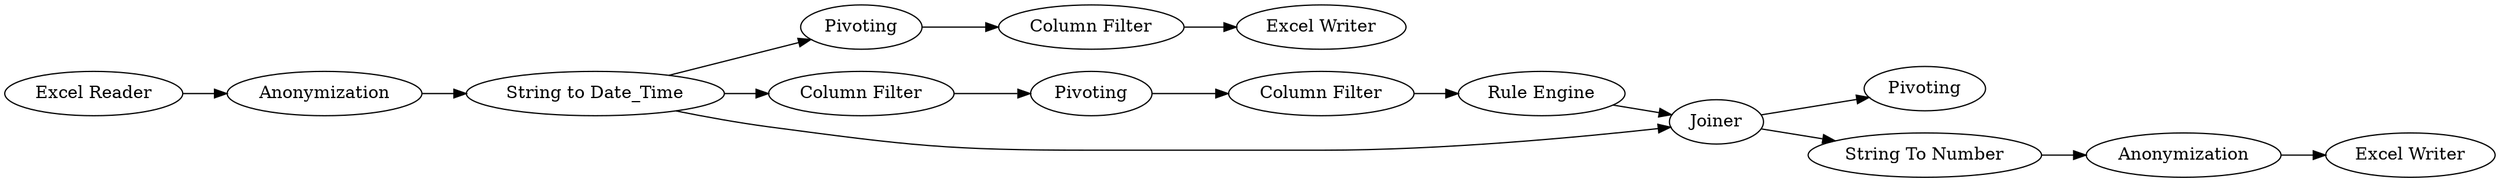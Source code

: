 digraph {
	"-3392125460156195_5" [label="Rule Engine"]
	"-3392125460156195_142" [label=Pivoting]
	"-3392125460156195_9" [label="String to Date_Time"]
	"-3392125460156195_145" [label=Anonymization]
	"-3392125460156195_17" [label=Pivoting]
	"-3392125460156195_2" [label="Column Filter"]
	"-3392125460156195_144" [label="Column Filter"]
	"-3392125460156195_143" [label="Excel Writer"]
	"-3392125460156195_8" [label="String To Number"]
	"-3392125460156195_3" [label=Pivoting]
	"-3392125460156195_15" [label="Excel Writer"]
	"-3392125460156195_6" [label=Joiner]
	"-3392125460156195_1" [label="Excel Reader"]
	"-3392125460156195_16" [label=Anonymization]
	"-3392125460156195_4" [label="Column Filter"]
	"-3392125460156195_9" -> "-3392125460156195_6"
	"-3392125460156195_9" -> "-3392125460156195_142"
	"-3392125460156195_4" -> "-3392125460156195_5"
	"-3392125460156195_3" -> "-3392125460156195_4"
	"-3392125460156195_144" -> "-3392125460156195_143"
	"-3392125460156195_6" -> "-3392125460156195_17"
	"-3392125460156195_9" -> "-3392125460156195_2"
	"-3392125460156195_6" -> "-3392125460156195_8"
	"-3392125460156195_2" -> "-3392125460156195_3"
	"-3392125460156195_142" -> "-3392125460156195_144"
	"-3392125460156195_5" -> "-3392125460156195_6"
	"-3392125460156195_8" -> "-3392125460156195_16"
	"-3392125460156195_145" -> "-3392125460156195_9"
	"-3392125460156195_16" -> "-3392125460156195_15"
	"-3392125460156195_1" -> "-3392125460156195_145"
	rankdir=LR
}
